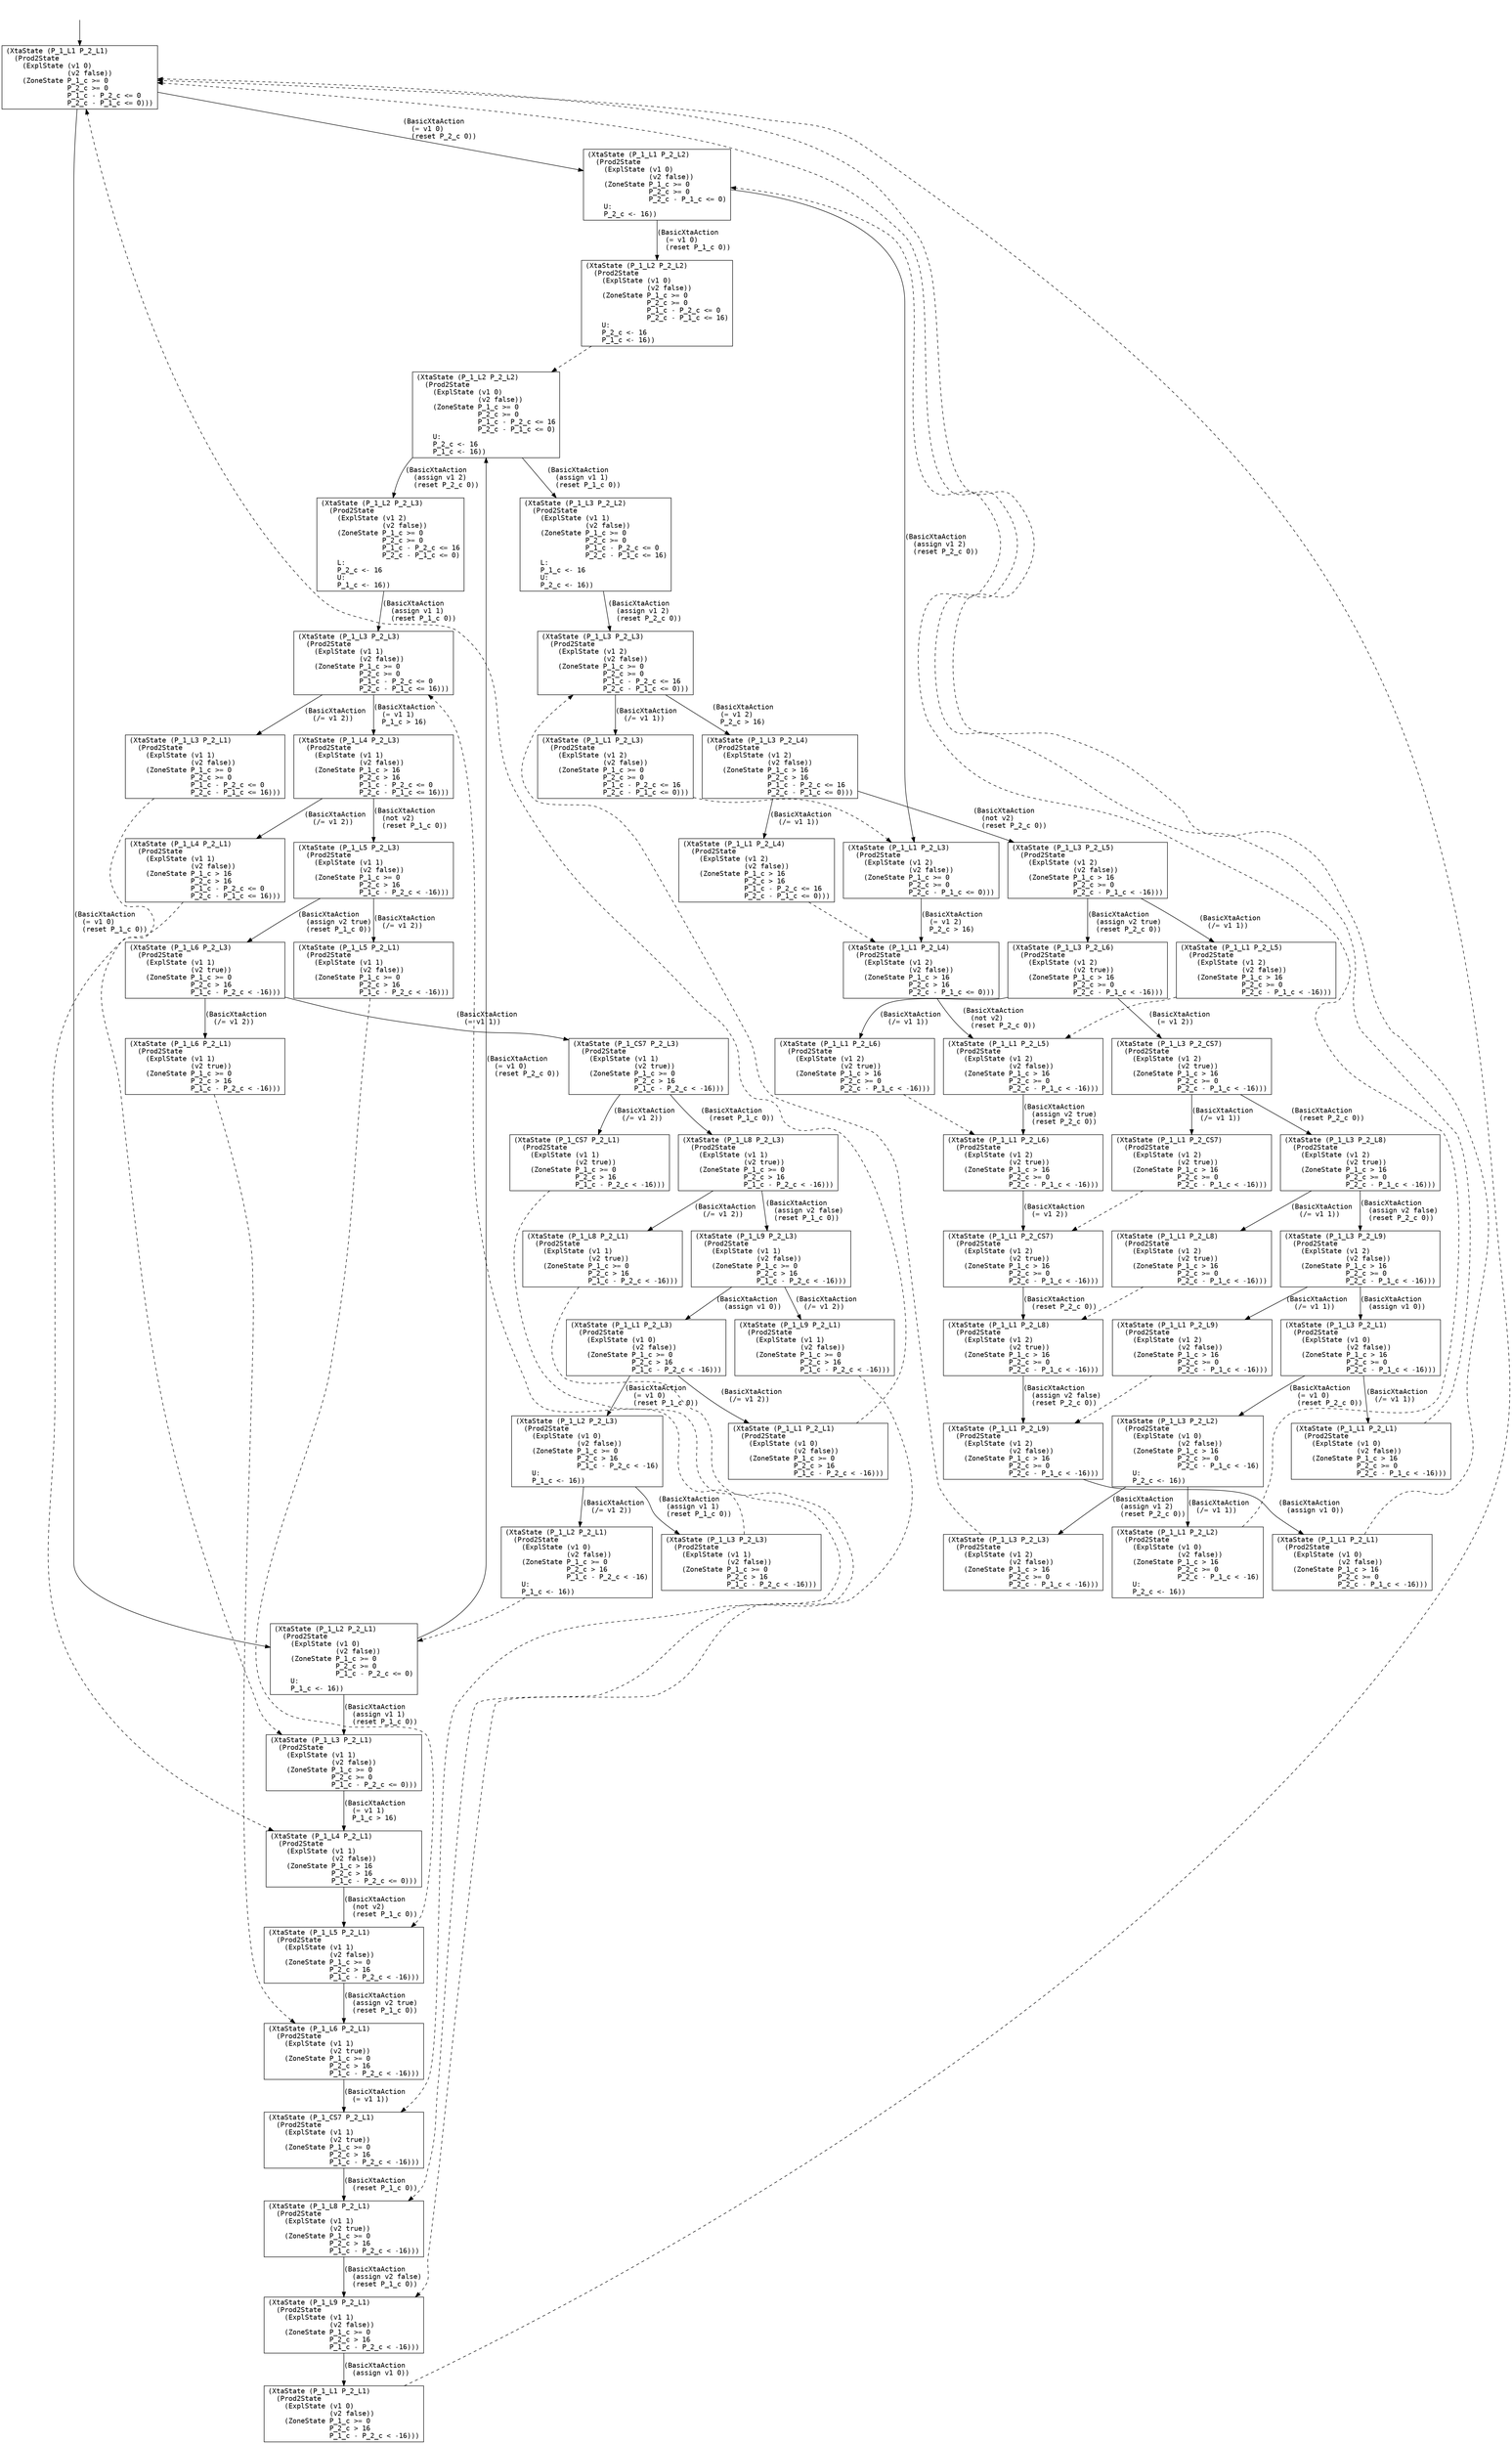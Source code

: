 digraph arg {
	label="";
		node_0 [label="(XtaState (P_1_L1 P_2_L1)\l  (Prod2State\l    (ExplState (v1 0)\l               (v2 false))\l    (ZoneState P_1_c >= 0\l               P_2_c >= 0\l               P_1_c - P_2_c <= 0\l               P_2_c - P_1_c <= 0)))\l",style="solid,filled",fontname="courier",fillcolor="#FFFFFF",color="#000000",shape=rectangle];
		node_2 [label="(XtaState (P_1_L1 P_2_L2)\l  (Prod2State\l    (ExplState (v1 0)\l               (v2 false))\l    (ZoneState P_1_c >= 0\l               P_2_c >= 0\l               P_2_c - P_1_c <= 0)\l    U:\l    P_2_c <- 16))\l",style="solid,filled",fontname="courier",fillcolor="#FFFFFF",color="#000000",shape=rectangle];
		node_5 [label="(XtaState (P_1_L2 P_2_L2)\l  (Prod2State\l    (ExplState (v1 0)\l               (v2 false))\l    (ZoneState P_1_c >= 0\l               P_2_c >= 0\l               P_1_c - P_2_c <= 0\l               P_2_c - P_1_c <= 16)\l    U:\l    P_2_c <- 16\l    P_1_c <- 16))\l",style="solid,filled",fontname="courier",fillcolor="#FFFFFF",color="#000000",shape=rectangle];
		node_4 [label="(XtaState (P_1_L2 P_2_L2)\l  (Prod2State\l    (ExplState (v1 0)\l               (v2 false))\l    (ZoneState P_1_c >= 0\l               P_2_c >= 0\l               P_1_c - P_2_c <= 16\l               P_2_c - P_1_c <= 0)\l    U:\l    P_2_c <- 16\l    P_1_c <- 16))\l",style="solid,filled",fontname="courier",fillcolor="#FFFFFF",color="#000000",shape=rectangle];
		node_8 [label="(XtaState (P_1_L3 P_2_L2)\l  (Prod2State\l    (ExplState (v1 1)\l               (v2 false))\l    (ZoneState P_1_c >= 0\l               P_2_c >= 0\l               P_1_c - P_2_c <= 0\l               P_2_c - P_1_c <= 16)\l    L:\l    P_1_c <- 16\l    U:\l    P_2_c <- 16))\l",style="solid,filled",fontname="courier",fillcolor="#FFFFFF",color="#000000",shape=rectangle];
		node_12 [label="(XtaState (P_1_L3 P_2_L3)\l  (Prod2State\l    (ExplState (v1 2)\l               (v2 false))\l    (ZoneState P_1_c >= 0\l               P_2_c >= 0\l               P_1_c - P_2_c <= 16\l               P_2_c - P_1_c <= 0)))\l",style="solid,filled",fontname="courier",fillcolor="#FFFFFF",color="#000000",shape=rectangle];
		node_17 [label="(XtaState (P_1_L3 P_2_L4)\l  (Prod2State\l    (ExplState (v1 2)\l               (v2 false))\l    (ZoneState P_1_c > 16\l               P_2_c > 16\l               P_1_c - P_2_c <= 16\l               P_2_c - P_1_c <= 0)))\l",style="solid,filled",fontname="courier",fillcolor="#FFFFFF",color="#000000",shape=rectangle];
		node_23 [label="(XtaState (P_1_L3 P_2_L5)\l  (Prod2State\l    (ExplState (v1 2)\l               (v2 false))\l    (ZoneState P_1_c > 16\l               P_2_c >= 0\l               P_2_c - P_1_c < -16)))\l",style="solid,filled",fontname="courier",fillcolor="#FFFFFF",color="#000000",shape=rectangle];
		node_28 [label="(XtaState (P_1_L1 P_2_L5)\l  (Prod2State\l    (ExplState (v1 2)\l               (v2 false))\l    (ZoneState P_1_c > 16\l               P_2_c >= 0\l               P_2_c - P_1_c < -16)))\l",style="solid,filled",fontname="courier",fillcolor="#FFFFFF",color="#000000",shape=rectangle];
		node_14 [label="(XtaState (P_1_L1 P_2_L5)\l  (Prod2State\l    (ExplState (v1 2)\l               (v2 false))\l    (ZoneState P_1_c > 16\l               P_2_c >= 0\l               P_2_c - P_1_c < -16)))\l",style="solid,filled",fontname="courier",fillcolor="#FFFFFF",color="#000000",shape=rectangle];
		node_20 [label="(XtaState (P_1_L1 P_2_L6)\l  (Prod2State\l    (ExplState (v1 2)\l               (v2 true))\l    (ZoneState P_1_c > 16\l               P_2_c >= 0\l               P_2_c - P_1_c < -16)))\l",style="solid,filled",fontname="courier",fillcolor="#FFFFFF",color="#000000",shape=rectangle];
		node_26 [label="(XtaState (P_1_L1 P_2_CS7)\l  (Prod2State\l    (ExplState (v1 2)\l               (v2 true))\l    (ZoneState P_1_c > 16\l               P_2_c >= 0\l               P_2_c - P_1_c < -16)))\l",style="solid,filled",fontname="courier",fillcolor="#FFFFFF",color="#000000",shape=rectangle];
		node_32 [label="(XtaState (P_1_L1 P_2_L8)\l  (Prod2State\l    (ExplState (v1 2)\l               (v2 true))\l    (ZoneState P_1_c > 16\l               P_2_c >= 0\l               P_2_c - P_1_c < -16)))\l",style="solid,filled",fontname="courier",fillcolor="#FFFFFF",color="#000000",shape=rectangle];
		node_38 [label="(XtaState (P_1_L1 P_2_L9)\l  (Prod2State\l    (ExplState (v1 2)\l               (v2 false))\l    (ZoneState P_1_c > 16\l               P_2_c >= 0\l               P_2_c - P_1_c < -16)))\l",style="solid,filled",fontname="courier",fillcolor="#FFFFFF",color="#000000",shape=rectangle];
		node_44 [label="(XtaState (P_1_L1 P_2_L1)\l  (Prod2State\l    (ExplState (v1 0)\l               (v2 false))\l    (ZoneState P_1_c > 16\l               P_2_c >= 0\l               P_2_c - P_1_c < -16)))\l",style="solid,filled",fontname="courier",fillcolor="#FFFFFF",color="#000000",shape=rectangle];
		node_29 [label="(XtaState (P_1_L3 P_2_L6)\l  (Prod2State\l    (ExplState (v1 2)\l               (v2 true))\l    (ZoneState P_1_c > 16\l               P_2_c >= 0\l               P_2_c - P_1_c < -16)))\l",style="solid,filled",fontname="courier",fillcolor="#FFFFFF",color="#000000",shape=rectangle];
		node_34 [label="(XtaState (P_1_L1 P_2_L6)\l  (Prod2State\l    (ExplState (v1 2)\l               (v2 true))\l    (ZoneState P_1_c > 16\l               P_2_c >= 0\l               P_2_c - P_1_c < -16)))\l",style="solid,filled",fontname="courier",fillcolor="#FFFFFF",color="#000000",shape=rectangle];
		node_35 [label="(XtaState (P_1_L3 P_2_CS7)\l  (Prod2State\l    (ExplState (v1 2)\l               (v2 true))\l    (ZoneState P_1_c > 16\l               P_2_c >= 0\l               P_2_c - P_1_c < -16)))\l",style="solid,filled",fontname="courier",fillcolor="#FFFFFF",color="#000000",shape=rectangle];
		node_40 [label="(XtaState (P_1_L1 P_2_CS7)\l  (Prod2State\l    (ExplState (v1 2)\l               (v2 true))\l    (ZoneState P_1_c > 16\l               P_2_c >= 0\l               P_2_c - P_1_c < -16)))\l",style="solid,filled",fontname="courier",fillcolor="#FFFFFF",color="#000000",shape=rectangle];
		node_41 [label="(XtaState (P_1_L3 P_2_L8)\l  (Prod2State\l    (ExplState (v1 2)\l               (v2 true))\l    (ZoneState P_1_c > 16\l               P_2_c >= 0\l               P_2_c - P_1_c < -16)))\l",style="solid,filled",fontname="courier",fillcolor="#FFFFFF",color="#000000",shape=rectangle];
		node_45 [label="(XtaState (P_1_L1 P_2_L8)\l  (Prod2State\l    (ExplState (v1 2)\l               (v2 true))\l    (ZoneState P_1_c > 16\l               P_2_c >= 0\l               P_2_c - P_1_c < -16)))\l",style="solid,filled",fontname="courier",fillcolor="#FFFFFF",color="#000000",shape=rectangle];
		node_46 [label="(XtaState (P_1_L3 P_2_L9)\l  (Prod2State\l    (ExplState (v1 2)\l               (v2 false))\l    (ZoneState P_1_c > 16\l               P_2_c >= 0\l               P_2_c - P_1_c < -16)))\l",style="solid,filled",fontname="courier",fillcolor="#FFFFFF",color="#000000",shape=rectangle];
		node_50 [label="(XtaState (P_1_L3 P_2_L1)\l  (Prod2State\l    (ExplState (v1 0)\l               (v2 false))\l    (ZoneState P_1_c > 16\l               P_2_c >= 0\l               P_2_c - P_1_c < -16)))\l",style="solid,filled",fontname="courier",fillcolor="#FFFFFF",color="#000000",shape=rectangle];
		node_54 [label="(XtaState (P_1_L3 P_2_L2)\l  (Prod2State\l    (ExplState (v1 0)\l               (v2 false))\l    (ZoneState P_1_c > 16\l               P_2_c >= 0\l               P_2_c - P_1_c < -16)\l    U:\l    P_2_c <- 16))\l",style="solid,filled",fontname="courier",fillcolor="#FFFFFF",color="#000000",shape=rectangle];
		node_58 [label="(XtaState (P_1_L3 P_2_L3)\l  (Prod2State\l    (ExplState (v1 2)\l               (v2 false))\l    (ZoneState P_1_c > 16\l               P_2_c >= 0\l               P_2_c - P_1_c < -16)))\l",style="solid,filled",fontname="courier",fillcolor="#FFFFFF",color="#000000",shape=rectangle];
		node_57 [label="(XtaState (P_1_L1 P_2_L2)\l  (Prod2State\l    (ExplState (v1 0)\l               (v2 false))\l    (ZoneState P_1_c > 16\l               P_2_c >= 0\l               P_2_c - P_1_c < -16)\l    U:\l    P_2_c <- 16))\l",style="solid,filled",fontname="courier",fillcolor="#FFFFFF",color="#000000",shape=rectangle];
		node_53 [label="(XtaState (P_1_L1 P_2_L1)\l  (Prod2State\l    (ExplState (v1 0)\l               (v2 false))\l    (ZoneState P_1_c > 16\l               P_2_c >= 0\l               P_2_c - P_1_c < -16)))\l",style="solid,filled",fontname="courier",fillcolor="#FFFFFF",color="#000000",shape=rectangle];
		node_49 [label="(XtaState (P_1_L1 P_2_L9)\l  (Prod2State\l    (ExplState (v1 2)\l               (v2 false))\l    (ZoneState P_1_c > 16\l               P_2_c >= 0\l               P_2_c - P_1_c < -16)))\l",style="solid,filled",fontname="courier",fillcolor="#FFFFFF",color="#000000",shape=rectangle];
		node_22 [label="(XtaState (P_1_L1 P_2_L4)\l  (Prod2State\l    (ExplState (v1 2)\l               (v2 false))\l    (ZoneState P_1_c > 16\l               P_2_c > 16\l               P_1_c - P_2_c <= 16\l               P_2_c - P_1_c <= 0)))\l",style="solid,filled",fontname="courier",fillcolor="#FFFFFF",color="#000000",shape=rectangle];
		node_10 [label="(XtaState (P_1_L1 P_2_L4)\l  (Prod2State\l    (ExplState (v1 2)\l               (v2 false))\l    (ZoneState P_1_c > 16\l               P_2_c > 16\l               P_2_c - P_1_c <= 0)))\l",style="solid,filled",fontname="courier",fillcolor="#FFFFFF",color="#000000",shape=rectangle];
		node_16 [label="(XtaState (P_1_L1 P_2_L3)\l  (Prod2State\l    (ExplState (v1 2)\l               (v2 false))\l    (ZoneState P_1_c >= 0\l               P_2_c >= 0\l               P_1_c - P_2_c <= 16\l               P_2_c - P_1_c <= 0)))\l",style="solid,filled",fontname="courier",fillcolor="#FFFFFF",color="#000000",shape=rectangle];
		node_6 [label="(XtaState (P_1_L1 P_2_L3)\l  (Prod2State\l    (ExplState (v1 2)\l               (v2 false))\l    (ZoneState P_1_c >= 0\l               P_2_c >= 0\l               P_2_c - P_1_c <= 0)))\l",style="solid,filled",fontname="courier",fillcolor="#FFFFFF",color="#000000",shape=rectangle];
		node_9 [label="(XtaState (P_1_L2 P_2_L3)\l  (Prod2State\l    (ExplState (v1 2)\l               (v2 false))\l    (ZoneState P_1_c >= 0\l               P_2_c >= 0\l               P_1_c - P_2_c <= 16\l               P_2_c - P_1_c <= 0)\l    L:\l    P_2_c <- 16\l    U:\l    P_1_c <- 16))\l",style="solid,filled",fontname="courier",fillcolor="#FFFFFF",color="#000000",shape=rectangle];
		node_13 [label="(XtaState (P_1_L3 P_2_L3)\l  (Prod2State\l    (ExplState (v1 1)\l               (v2 false))\l    (ZoneState P_1_c >= 0\l               P_2_c >= 0\l               P_1_c - P_2_c <= 0\l               P_2_c - P_1_c <= 16)))\l",style="solid,filled",fontname="courier",fillcolor="#FFFFFF",color="#000000",shape=rectangle];
		node_18 [label="(XtaState (P_1_L4 P_2_L3)\l  (Prod2State\l    (ExplState (v1 1)\l               (v2 false))\l    (ZoneState P_1_c > 16\l               P_2_c > 16\l               P_1_c - P_2_c <= 0\l               P_2_c - P_1_c <= 16)))\l",style="solid,filled",fontname="courier",fillcolor="#FFFFFF",color="#000000",shape=rectangle];
		node_24 [label="(XtaState (P_1_L5 P_2_L3)\l  (Prod2State\l    (ExplState (v1 1)\l               (v2 false))\l    (ZoneState P_1_c >= 0\l               P_2_c > 16\l               P_1_c - P_2_c < -16)))\l",style="solid,filled",fontname="courier",fillcolor="#FFFFFF",color="#000000",shape=rectangle];
		node_30 [label="(XtaState (P_1_L6 P_2_L3)\l  (Prod2State\l    (ExplState (v1 1)\l               (v2 true))\l    (ZoneState P_1_c >= 0\l               P_2_c > 16\l               P_1_c - P_2_c < -16)))\l",style="solid,filled",fontname="courier",fillcolor="#FFFFFF",color="#000000",shape=rectangle];
		node_36 [label="(XtaState (P_1_CS7 P_2_L3)\l  (Prod2State\l    (ExplState (v1 1)\l               (v2 true))\l    (ZoneState P_1_c >= 0\l               P_2_c > 16\l               P_1_c - P_2_c < -16)))\l",style="solid,filled",fontname="courier",fillcolor="#FFFFFF",color="#000000",shape=rectangle];
		node_42 [label="(XtaState (P_1_L8 P_2_L3)\l  (Prod2State\l    (ExplState (v1 1)\l               (v2 true))\l    (ZoneState P_1_c >= 0\l               P_2_c > 16\l               P_1_c - P_2_c < -16)))\l",style="solid,filled",fontname="courier",fillcolor="#FFFFFF",color="#000000",shape=rectangle];
		node_47 [label="(XtaState (P_1_L9 P_2_L3)\l  (Prod2State\l    (ExplState (v1 1)\l               (v2 false))\l    (ZoneState P_1_c >= 0\l               P_2_c > 16\l               P_1_c - P_2_c < -16)))\l",style="solid,filled",fontname="courier",fillcolor="#FFFFFF",color="#000000",shape=rectangle];
		node_52 [label="(XtaState (P_1_L9 P_2_L1)\l  (Prod2State\l    (ExplState (v1 1)\l               (v2 false))\l    (ZoneState P_1_c >= 0\l               P_2_c > 16\l               P_1_c - P_2_c < -16)))\l",style="solid,filled",fontname="courier",fillcolor="#FFFFFF",color="#000000",shape=rectangle];
		node_33 [label="(XtaState (P_1_L9 P_2_L1)\l  (Prod2State\l    (ExplState (v1 1)\l               (v2 false))\l    (ZoneState P_1_c >= 0\l               P_2_c > 16\l               P_1_c - P_2_c < -16)))\l",style="solid,filled",fontname="courier",fillcolor="#FFFFFF",color="#000000",shape=rectangle];
		node_39 [label="(XtaState (P_1_L1 P_2_L1)\l  (Prod2State\l    (ExplState (v1 0)\l               (v2 false))\l    (ZoneState P_1_c >= 0\l               P_2_c > 16\l               P_1_c - P_2_c < -16)))\l",style="solid,filled",fontname="courier",fillcolor="#FFFFFF",color="#000000",shape=rectangle];
		node_51 [label="(XtaState (P_1_L1 P_2_L3)\l  (Prod2State\l    (ExplState (v1 0)\l               (v2 false))\l    (ZoneState P_1_c >= 0\l               P_2_c > 16\l               P_1_c - P_2_c < -16)))\l",style="solid,filled",fontname="courier",fillcolor="#FFFFFF",color="#000000",shape=rectangle];
		node_56 [label="(XtaState (P_1_L1 P_2_L1)\l  (Prod2State\l    (ExplState (v1 0)\l               (v2 false))\l    (ZoneState P_1_c >= 0\l               P_2_c > 16\l               P_1_c - P_2_c < -16)))\l",style="solid,filled",fontname="courier",fillcolor="#FFFFFF",color="#000000",shape=rectangle];
		node_55 [label="(XtaState (P_1_L2 P_2_L3)\l  (Prod2State\l    (ExplState (v1 0)\l               (v2 false))\l    (ZoneState P_1_c >= 0\l               P_2_c > 16\l               P_1_c - P_2_c < -16)\l    U:\l    P_1_c <- 16))\l",style="solid,filled",fontname="courier",fillcolor="#FFFFFF",color="#000000",shape=rectangle];
		node_59 [label="(XtaState (P_1_L3 P_2_L3)\l  (Prod2State\l    (ExplState (v1 1)\l               (v2 false))\l    (ZoneState P_1_c >= 0\l               P_2_c > 16\l               P_1_c - P_2_c < -16)))\l",style="solid,filled",fontname="courier",fillcolor="#FFFFFF",color="#000000",shape=rectangle];
		node_60 [label="(XtaState (P_1_L2 P_2_L1)\l  (Prod2State\l    (ExplState (v1 0)\l               (v2 false))\l    (ZoneState P_1_c >= 0\l               P_2_c > 16\l               P_1_c - P_2_c < -16)\l    U:\l    P_1_c <- 16))\l",style="solid,filled",fontname="courier",fillcolor="#FFFFFF",color="#000000",shape=rectangle];
		node_1 [label="(XtaState (P_1_L2 P_2_L1)\l  (Prod2State\l    (ExplState (v1 0)\l               (v2 false))\l    (ZoneState P_1_c >= 0\l               P_2_c >= 0\l               P_1_c - P_2_c <= 0)\l    U:\l    P_1_c <- 16))\l",style="solid,filled",fontname="courier",fillcolor="#FFFFFF",color="#000000",shape=rectangle];
		node_3 [label="(XtaState (P_1_L3 P_2_L1)\l  (Prod2State\l    (ExplState (v1 1)\l               (v2 false))\l    (ZoneState P_1_c >= 0\l               P_2_c >= 0\l               P_1_c - P_2_c <= 0)))\l",style="solid,filled",fontname="courier",fillcolor="#FFFFFF",color="#000000",shape=rectangle];
		node_7 [label="(XtaState (P_1_L4 P_2_L1)\l  (Prod2State\l    (ExplState (v1 1)\l               (v2 false))\l    (ZoneState P_1_c > 16\l               P_2_c > 16\l               P_1_c - P_2_c <= 0)))\l",style="solid,filled",fontname="courier",fillcolor="#FFFFFF",color="#000000",shape=rectangle];
		node_11 [label="(XtaState (P_1_L5 P_2_L1)\l  (Prod2State\l    (ExplState (v1 1)\l               (v2 false))\l    (ZoneState P_1_c >= 0\l               P_2_c > 16\l               P_1_c - P_2_c < -16)))\l",style="solid,filled",fontname="courier",fillcolor="#FFFFFF",color="#000000",shape=rectangle];
		node_15 [label="(XtaState (P_1_L6 P_2_L1)\l  (Prod2State\l    (ExplState (v1 1)\l               (v2 true))\l    (ZoneState P_1_c >= 0\l               P_2_c > 16\l               P_1_c - P_2_c < -16)))\l",style="solid,filled",fontname="courier",fillcolor="#FFFFFF",color="#000000",shape=rectangle];
		node_21 [label="(XtaState (P_1_CS7 P_2_L1)\l  (Prod2State\l    (ExplState (v1 1)\l               (v2 true))\l    (ZoneState P_1_c >= 0\l               P_2_c > 16\l               P_1_c - P_2_c < -16)))\l",style="solid,filled",fontname="courier",fillcolor="#FFFFFF",color="#000000",shape=rectangle];
		node_27 [label="(XtaState (P_1_L8 P_2_L1)\l  (Prod2State\l    (ExplState (v1 1)\l               (v2 true))\l    (ZoneState P_1_c >= 0\l               P_2_c > 16\l               P_1_c - P_2_c < -16)))\l",style="solid,filled",fontname="courier",fillcolor="#FFFFFF",color="#000000",shape=rectangle];
		node_48 [label="(XtaState (P_1_L8 P_2_L1)\l  (Prod2State\l    (ExplState (v1 1)\l               (v2 true))\l    (ZoneState P_1_c >= 0\l               P_2_c > 16\l               P_1_c - P_2_c < -16)))\l",style="solid,filled",fontname="courier",fillcolor="#FFFFFF",color="#000000",shape=rectangle];
		node_43 [label="(XtaState (P_1_CS7 P_2_L1)\l  (Prod2State\l    (ExplState (v1 1)\l               (v2 true))\l    (ZoneState P_1_c >= 0\l               P_2_c > 16\l               P_1_c - P_2_c < -16)))\l",style="solid,filled",fontname="courier",fillcolor="#FFFFFF",color="#000000",shape=rectangle];
		node_37 [label="(XtaState (P_1_L6 P_2_L1)\l  (Prod2State\l    (ExplState (v1 1)\l               (v2 true))\l    (ZoneState P_1_c >= 0\l               P_2_c > 16\l               P_1_c - P_2_c < -16)))\l",style="solid,filled",fontname="courier",fillcolor="#FFFFFF",color="#000000",shape=rectangle];
		node_31 [label="(XtaState (P_1_L5 P_2_L1)\l  (Prod2State\l    (ExplState (v1 1)\l               (v2 false))\l    (ZoneState P_1_c >= 0\l               P_2_c > 16\l               P_1_c - P_2_c < -16)))\l",style="solid,filled",fontname="courier",fillcolor="#FFFFFF",color="#000000",shape=rectangle];
		node_25 [label="(XtaState (P_1_L4 P_2_L1)\l  (Prod2State\l    (ExplState (v1 1)\l               (v2 false))\l    (ZoneState P_1_c > 16\l               P_2_c > 16\l               P_1_c - P_2_c <= 0\l               P_2_c - P_1_c <= 16)))\l",style="solid,filled",fontname="courier",fillcolor="#FFFFFF",color="#000000",shape=rectangle];
		node_19 [label="(XtaState (P_1_L3 P_2_L1)\l  (Prod2State\l    (ExplState (v1 1)\l               (v2 false))\l    (ZoneState P_1_c >= 0\l               P_2_c >= 0\l               P_1_c - P_2_c <= 0\l               P_2_c - P_1_c <= 16)))\l",style="solid,filled",fontname="courier",fillcolor="#FFFFFF",color="#000000",shape=rectangle];
		phantom_init0 [label="\n",style="solid,filled",fillcolor="#FFFFFF",color="#FFFFFF",shape=ellipse];
	node_0 -> node_2 [label="(BasicXtaAction\l  (= v1 0)\l  (reset P_2_c 0))\l",color="#000000",style=solid,fontname="courier"];
	node_0 -> node_1 [label="(BasicXtaAction\l  (= v1 0)\l  (reset P_1_c 0))\l",color="#000000",style=solid,fontname="courier"];
	node_2 -> node_5 [label="(BasicXtaAction\l  (= v1 0)\l  (reset P_1_c 0))\l",color="#000000",style=solid,fontname="courier"];
	node_2 -> node_6 [label="(BasicXtaAction\l  (assign v1 2)\l  (reset P_2_c 0))\l",color="#000000",style=solid,fontname="courier"];
	node_5 -> node_4 [label="\n",color="#000000",style=dashed,weight="0"];
	node_4 -> node_8 [label="(BasicXtaAction\l  (assign v1 1)\l  (reset P_1_c 0))\l",color="#000000",style=solid,fontname="courier"];
	node_4 -> node_9 [label="(BasicXtaAction\l  (assign v1 2)\l  (reset P_2_c 0))\l",color="#000000",style=solid,fontname="courier"];
	node_8 -> node_12 [label="(BasicXtaAction\l  (assign v1 2)\l  (reset P_2_c 0))\l",color="#000000",style=solid,fontname="courier"];
	node_12 -> node_17 [label="(BasicXtaAction\l  (= v1 2)\l  P_2_c > 16)\l",color="#000000",style=solid,fontname="courier"];
	node_12 -> node_16 [label="(BasicXtaAction\l  (/= v1 1))\l",color="#000000",style=solid,fontname="courier"];
	node_17 -> node_23 [label="(BasicXtaAction\l  (not v2)\l  (reset P_2_c 0))\l",color="#000000",style=solid,fontname="courier"];
	node_17 -> node_22 [label="(BasicXtaAction\l  (/= v1 1))\l",color="#000000",style=solid,fontname="courier"];
	node_23 -> node_28 [label="(BasicXtaAction\l  (/= v1 1))\l",color="#000000",style=solid,fontname="courier"];
	node_23 -> node_29 [label="(BasicXtaAction\l  (assign v2 true)\l  (reset P_2_c 0))\l",color="#000000",style=solid,fontname="courier"];
	node_28 -> node_14 [label="\n",color="#000000",style=dashed,weight="0"];
	node_14 -> node_20 [label="(BasicXtaAction\l  (assign v2 true)\l  (reset P_2_c 0))\l",color="#000000",style=solid,fontname="courier"];
	node_20 -> node_26 [label="(BasicXtaAction\l  (= v1 2))\l",color="#000000",style=solid,fontname="courier"];
	node_26 -> node_32 [label="(BasicXtaAction\l  (reset P_2_c 0))\l",color="#000000",style=solid,fontname="courier"];
	node_32 -> node_38 [label="(BasicXtaAction\l  (assign v2 false)\l  (reset P_2_c 0))\l",color="#000000",style=solid,fontname="courier"];
	node_38 -> node_44 [label="(BasicXtaAction\l  (assign v1 0))\l",color="#000000",style=solid,fontname="courier"];
	node_44 -> node_0 [label="\n",color="#000000",style=dashed,weight="0"];
	node_29 -> node_34 [label="(BasicXtaAction\l  (/= v1 1))\l",color="#000000",style=solid,fontname="courier"];
	node_29 -> node_35 [label="(BasicXtaAction\l  (= v1 2))\l",color="#000000",style=solid,fontname="courier"];
	node_34 -> node_20 [label="\n",color="#000000",style=dashed,weight="0"];
	node_35 -> node_40 [label="(BasicXtaAction\l  (/= v1 1))\l",color="#000000",style=solid,fontname="courier"];
	node_35 -> node_41 [label="(BasicXtaAction\l  (reset P_2_c 0))\l",color="#000000",style=solid,fontname="courier"];
	node_40 -> node_26 [label="\n",color="#000000",style=dashed,weight="0"];
	node_41 -> node_45 [label="(BasicXtaAction\l  (/= v1 1))\l",color="#000000",style=solid,fontname="courier"];
	node_41 -> node_46 [label="(BasicXtaAction\l  (assign v2 false)\l  (reset P_2_c 0))\l",color="#000000",style=solid,fontname="courier"];
	node_45 -> node_32 [label="\n",color="#000000",style=dashed,weight="0"];
	node_46 -> node_50 [label="(BasicXtaAction\l  (assign v1 0))\l",color="#000000",style=solid,fontname="courier"];
	node_46 -> node_49 [label="(BasicXtaAction\l  (/= v1 1))\l",color="#000000",style=solid,fontname="courier"];
	node_50 -> node_54 [label="(BasicXtaAction\l  (= v1 0)\l  (reset P_2_c 0))\l",color="#000000",style=solid,fontname="courier"];
	node_50 -> node_53 [label="(BasicXtaAction\l  (/= v1 1))\l",color="#000000",style=solid,fontname="courier"];
	node_54 -> node_58 [label="(BasicXtaAction\l  (assign v1 2)\l  (reset P_2_c 0))\l",color="#000000",style=solid,fontname="courier"];
	node_54 -> node_57 [label="(BasicXtaAction\l  (/= v1 1))\l",color="#000000",style=solid,fontname="courier"];
	node_58 -> node_12 [label="\n",color="#000000",style=dashed,weight="0"];
	node_57 -> node_2 [label="\n",color="#000000",style=dashed,weight="0"];
	node_53 -> node_0 [label="\n",color="#000000",style=dashed,weight="0"];
	node_49 -> node_38 [label="\n",color="#000000",style=dashed,weight="0"];
	node_22 -> node_10 [label="\n",color="#000000",style=dashed,weight="0"];
	node_10 -> node_14 [label="(BasicXtaAction\l  (not v2)\l  (reset P_2_c 0))\l",color="#000000",style=solid,fontname="courier"];
	node_16 -> node_6 [label="\n",color="#000000",style=dashed,weight="0"];
	node_6 -> node_10 [label="(BasicXtaAction\l  (= v1 2)\l  P_2_c > 16)\l",color="#000000",style=solid,fontname="courier"];
	node_9 -> node_13 [label="(BasicXtaAction\l  (assign v1 1)\l  (reset P_1_c 0))\l",color="#000000",style=solid,fontname="courier"];
	node_13 -> node_18 [label="(BasicXtaAction\l  (= v1 1)\l  P_1_c > 16)\l",color="#000000",style=solid,fontname="courier"];
	node_13 -> node_19 [label="(BasicXtaAction\l  (/= v1 2))\l",color="#000000",style=solid,fontname="courier"];
	node_18 -> node_24 [label="(BasicXtaAction\l  (not v2)\l  (reset P_1_c 0))\l",color="#000000",style=solid,fontname="courier"];
	node_18 -> node_25 [label="(BasicXtaAction\l  (/= v1 2))\l",color="#000000",style=solid,fontname="courier"];
	node_24 -> node_30 [label="(BasicXtaAction\l  (assign v2 true)\l  (reset P_1_c 0))\l",color="#000000",style=solid,fontname="courier"];
	node_24 -> node_31 [label="(BasicXtaAction\l  (/= v1 2))\l",color="#000000",style=solid,fontname="courier"];
	node_30 -> node_36 [label="(BasicXtaAction\l  (= v1 1))\l",color="#000000",style=solid,fontname="courier"];
	node_30 -> node_37 [label="(BasicXtaAction\l  (/= v1 2))\l",color="#000000",style=solid,fontname="courier"];
	node_36 -> node_42 [label="(BasicXtaAction\l  (reset P_1_c 0))\l",color="#000000",style=solid,fontname="courier"];
	node_36 -> node_43 [label="(BasicXtaAction\l  (/= v1 2))\l",color="#000000",style=solid,fontname="courier"];
	node_42 -> node_47 [label="(BasicXtaAction\l  (assign v2 false)\l  (reset P_1_c 0))\l",color="#000000",style=solid,fontname="courier"];
	node_42 -> node_48 [label="(BasicXtaAction\l  (/= v1 2))\l",color="#000000",style=solid,fontname="courier"];
	node_47 -> node_52 [label="(BasicXtaAction\l  (/= v1 2))\l",color="#000000",style=solid,fontname="courier"];
	node_47 -> node_51 [label="(BasicXtaAction\l  (assign v1 0))\l",color="#000000",style=solid,fontname="courier"];
	node_52 -> node_33 [label="\n",color="#000000",style=dashed,weight="0"];
	node_33 -> node_39 [label="(BasicXtaAction\l  (assign v1 0))\l",color="#000000",style=solid,fontname="courier"];
	node_39 -> node_0 [label="\n",color="#000000",style=dashed,weight="0"];
	node_51 -> node_56 [label="(BasicXtaAction\l  (/= v1 2))\l",color="#000000",style=solid,fontname="courier"];
	node_51 -> node_55 [label="(BasicXtaAction\l  (= v1 0)\l  (reset P_1_c 0))\l",color="#000000",style=solid,fontname="courier"];
	node_56 -> node_0 [label="\n",color="#000000",style=dashed,weight="0"];
	node_55 -> node_59 [label="(BasicXtaAction\l  (assign v1 1)\l  (reset P_1_c 0))\l",color="#000000",style=solid,fontname="courier"];
	node_55 -> node_60 [label="(BasicXtaAction\l  (/= v1 2))\l",color="#000000",style=solid,fontname="courier"];
	node_59 -> node_13 [label="\n",color="#000000",style=dashed,weight="0"];
	node_60 -> node_1 [label="\n",color="#000000",style=dashed,weight="0"];
	node_1 -> node_3 [label="(BasicXtaAction\l  (assign v1 1)\l  (reset P_1_c 0))\l",color="#000000",style=solid,fontname="courier"];
	node_1 -> node_4 [label="(BasicXtaAction\l  (= v1 0)\l  (reset P_2_c 0))\l",color="#000000",style=solid,fontname="courier"];
	node_3 -> node_7 [label="(BasicXtaAction\l  (= v1 1)\l  P_1_c > 16)\l",color="#000000",style=solid,fontname="courier"];
	node_7 -> node_11 [label="(BasicXtaAction\l  (not v2)\l  (reset P_1_c 0))\l",color="#000000",style=solid,fontname="courier"];
	node_11 -> node_15 [label="(BasicXtaAction\l  (assign v2 true)\l  (reset P_1_c 0))\l",color="#000000",style=solid,fontname="courier"];
	node_15 -> node_21 [label="(BasicXtaAction\l  (= v1 1))\l",color="#000000",style=solid,fontname="courier"];
	node_21 -> node_27 [label="(BasicXtaAction\l  (reset P_1_c 0))\l",color="#000000",style=solid,fontname="courier"];
	node_27 -> node_33 [label="(BasicXtaAction\l  (assign v2 false)\l  (reset P_1_c 0))\l",color="#000000",style=solid,fontname="courier"];
	node_48 -> node_27 [label="\n",color="#000000",style=dashed,weight="0"];
	node_43 -> node_21 [label="\n",color="#000000",style=dashed,weight="0"];
	node_37 -> node_15 [label="\n",color="#000000",style=dashed,weight="0"];
	node_31 -> node_11 [label="\n",color="#000000",style=dashed,weight="0"];
	node_25 -> node_7 [label="\n",color="#000000",style=dashed,weight="0"];
	node_19 -> node_3 [label="\n",color="#000000",style=dashed,weight="0"];
	phantom_init0 -> node_0 [label="\n",color="#000000",style=solid];
}